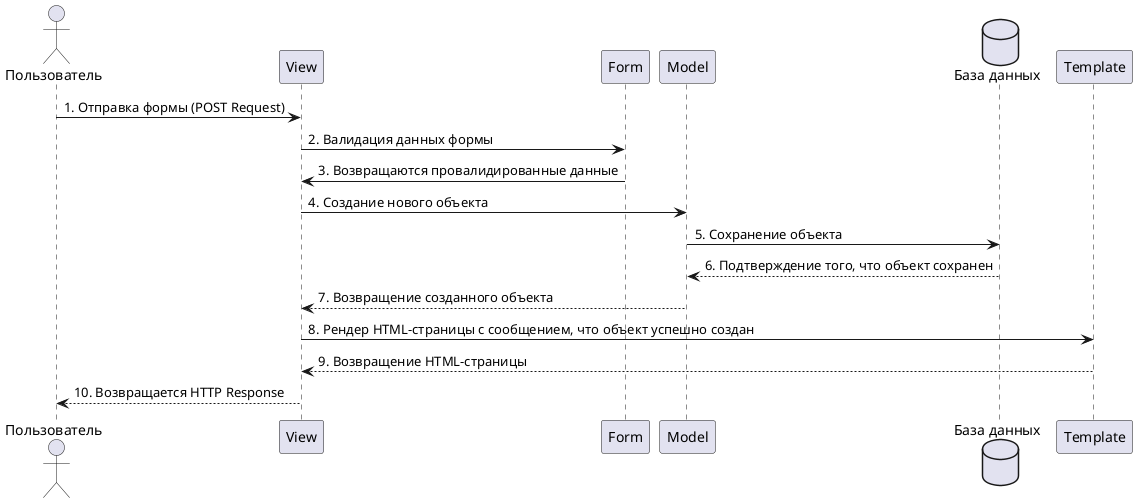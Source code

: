@startuml
actor Пользователь as User
User -> View : 1. Отправка формы (POST Request)
View -> Form : 2. Валидация данных формы
Form -> View : 3. Возвращаются провалидированные данные
View -> Model : 4. Создание нового объекта
database "База данных" as Database
Model -> Database : 5. Сохранение объекта
Database --> Model : 6. Подтверждение того, что объект сохранен
Model --> View : 7. Возвращение созданного объекта
View -> Template : 8. Рендер HTML-страницы с сообщением, что объект успешно создан
Template --> View : 9. Возвращение HTML-страницы
View --> User : 10. Возвращается HTTP Response
@enduml
